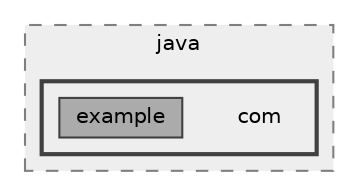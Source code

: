 digraph "C:/Users/johnn/Documents/Universal Script/Teams/TSF/POS/TSFApp/App/src/main/java/com"
{
 // LATEX_PDF_SIZE
  bgcolor="transparent";
  edge [fontname=Helvetica,fontsize=10,labelfontname=Helvetica,labelfontsize=10];
  node [fontname=Helvetica,fontsize=10,shape=box,height=0.2,width=0.4];
  compound=true
  subgraph clusterdir_fd3f6763802dee1ad875f6c80eac0bda {
    graph [ bgcolor="#eeeeee", pencolor="grey50", label="java", fontname=Helvetica,fontsize=10 style="filled,dashed", URL="dir_fd3f6763802dee1ad875f6c80eac0bda.html",tooltip=""]
  subgraph clusterdir_d8517d8b842053dc3dd7dde525dd9163 {
    graph [ bgcolor="#eeeeee", pencolor="grey25", label="", fontname=Helvetica,fontsize=10 style="filled,bold", URL="dir_d8517d8b842053dc3dd7dde525dd9163.html",tooltip=""]
    dir_d8517d8b842053dc3dd7dde525dd9163 [shape=plaintext, label="com"];
  dir_ada4f439cdb25ec987d0b7526884b52b [label="example", fillcolor="#ababab", color="grey25", style="filled", URL="dir_ada4f439cdb25ec987d0b7526884b52b.html",tooltip=""];
  }
  }
}
